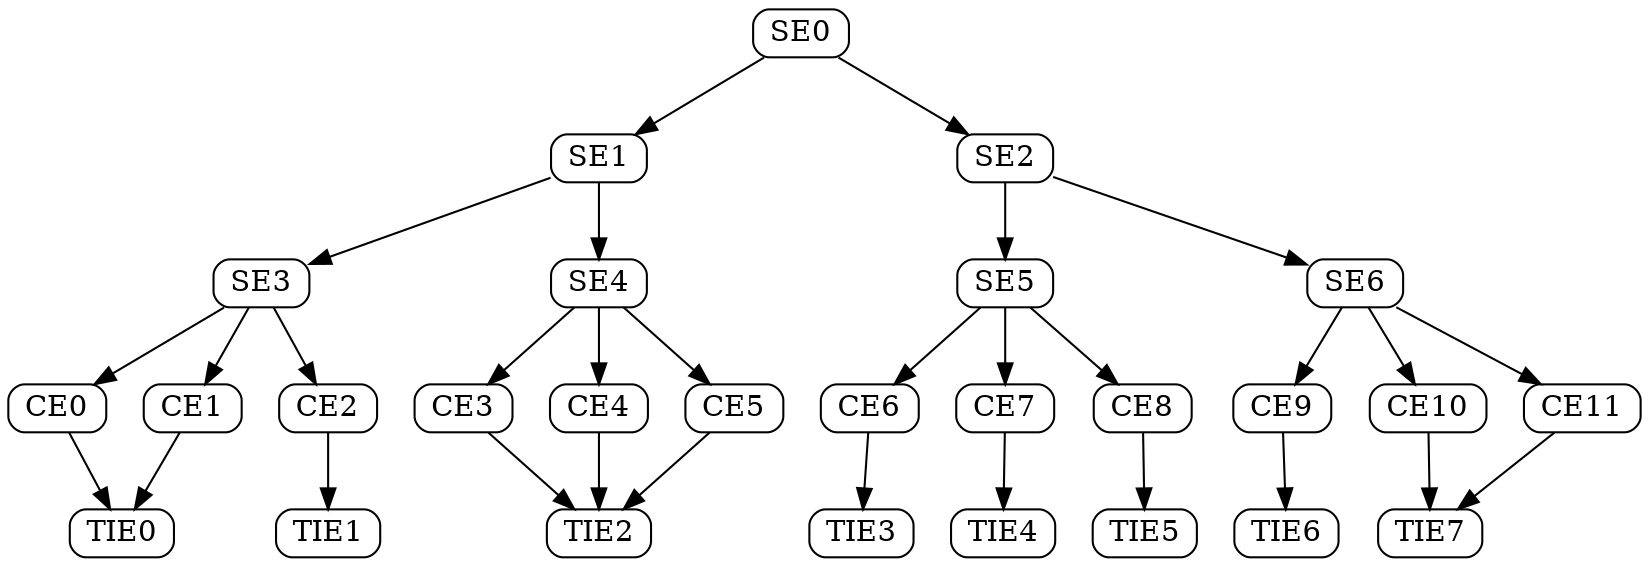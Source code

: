 digraph TreeTied{
        node[shape=Mrecord, width=.1, height=.1]

        SE0 -> {SE1, SE2}
        SE1 -> {SE3, SE4}
        SE2 -> {SE5, SE6}

        SE3 -> {CE0, CE1, CE2}
        SE4 -> {CE3, CE4, CE5}
        SE5 -> {CE6, CE7, CE8}
        SE6 -> {CE9, CE10, CE11}

        {CE0, CE1} -> TIE0
        {CE2} -> TIE1
        {CE3, CE4, CE5} -> TIE2
        {CE6} -> TIE3
        {CE7} -> TIE4
        {CE8} -> TIE5
        {CE9} -> TIE6
        {CE10, CE11} -> TIE7
}
